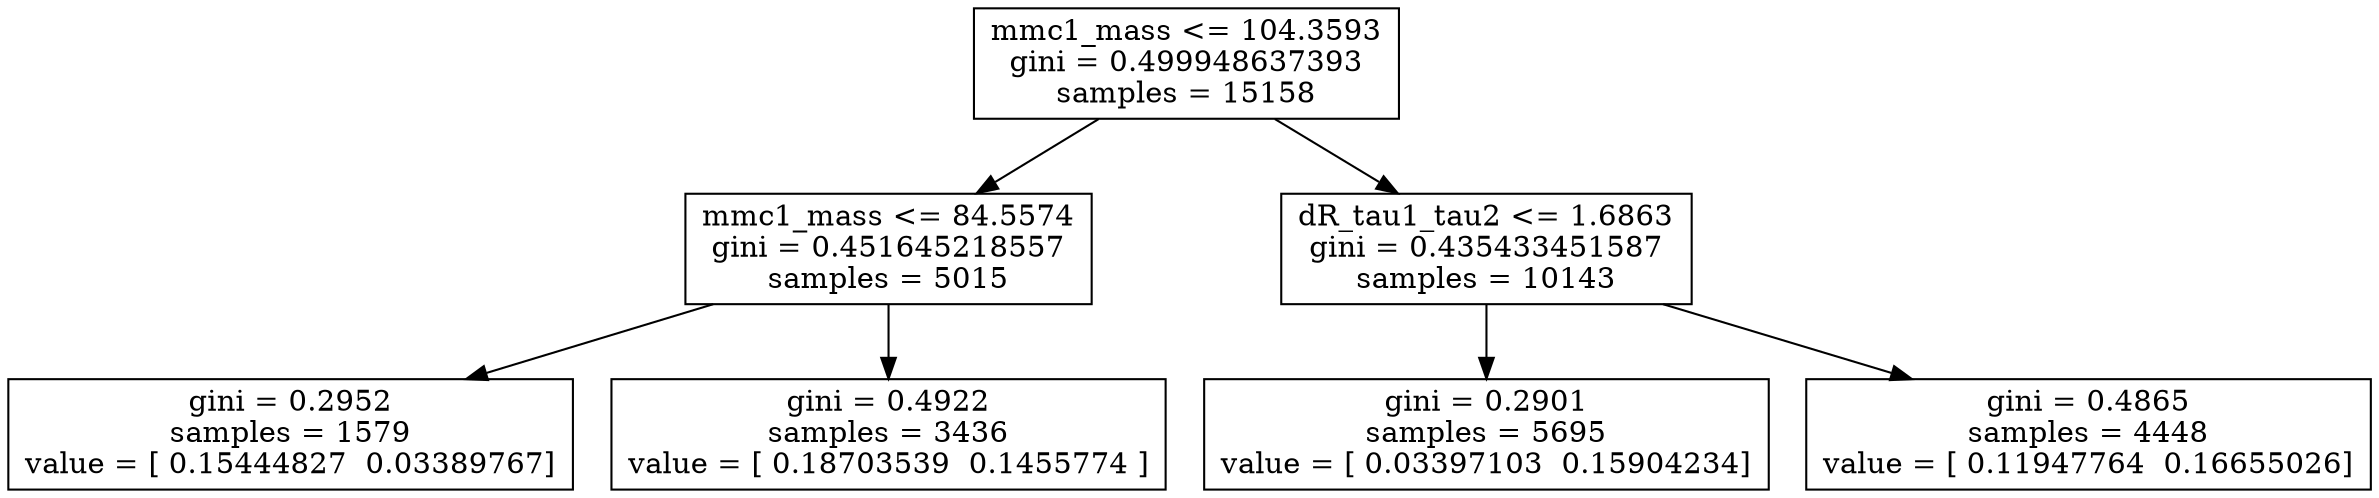 digraph Tree {
0 [label="mmc1_mass <= 104.3593\ngini = 0.499948637393\nsamples = 15158", shape="box"] ;
1 [label="mmc1_mass <= 84.5574\ngini = 0.451645218557\nsamples = 5015", shape="box"] ;
0 -> 1 ;
2 [label="gini = 0.2952\nsamples = 1579\nvalue = [ 0.15444827  0.03389767]", shape="box"] ;
1 -> 2 ;
3 [label="gini = 0.4922\nsamples = 3436\nvalue = [ 0.18703539  0.1455774 ]", shape="box"] ;
1 -> 3 ;
4 [label="dR_tau1_tau2 <= 1.6863\ngini = 0.435433451587\nsamples = 10143", shape="box"] ;
0 -> 4 ;
5 [label="gini = 0.2901\nsamples = 5695\nvalue = [ 0.03397103  0.15904234]", shape="box"] ;
4 -> 5 ;
6 [label="gini = 0.4865\nsamples = 4448\nvalue = [ 0.11947764  0.16655026]", shape="box"] ;
4 -> 6 ;
}